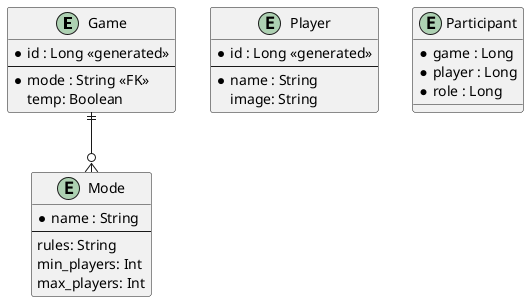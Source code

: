 @startuml
entity "Game" as gm {
  *id : Long <<generated>>
  --
  *mode : String <<FK>>
  temp: Boolean
}

entity "Mode" as md {
  *name : String
  --
  rules: String
  min_players: Int
  max_players: Int
}

entity "Player" as pl {
  *id : Long <<generated>>
  --
  *name : String
  image: String
}

entity "Participant" as part {
  *game : Long
  *player : Long
  *role : Long
}

gm ||--o{ md

@enduml